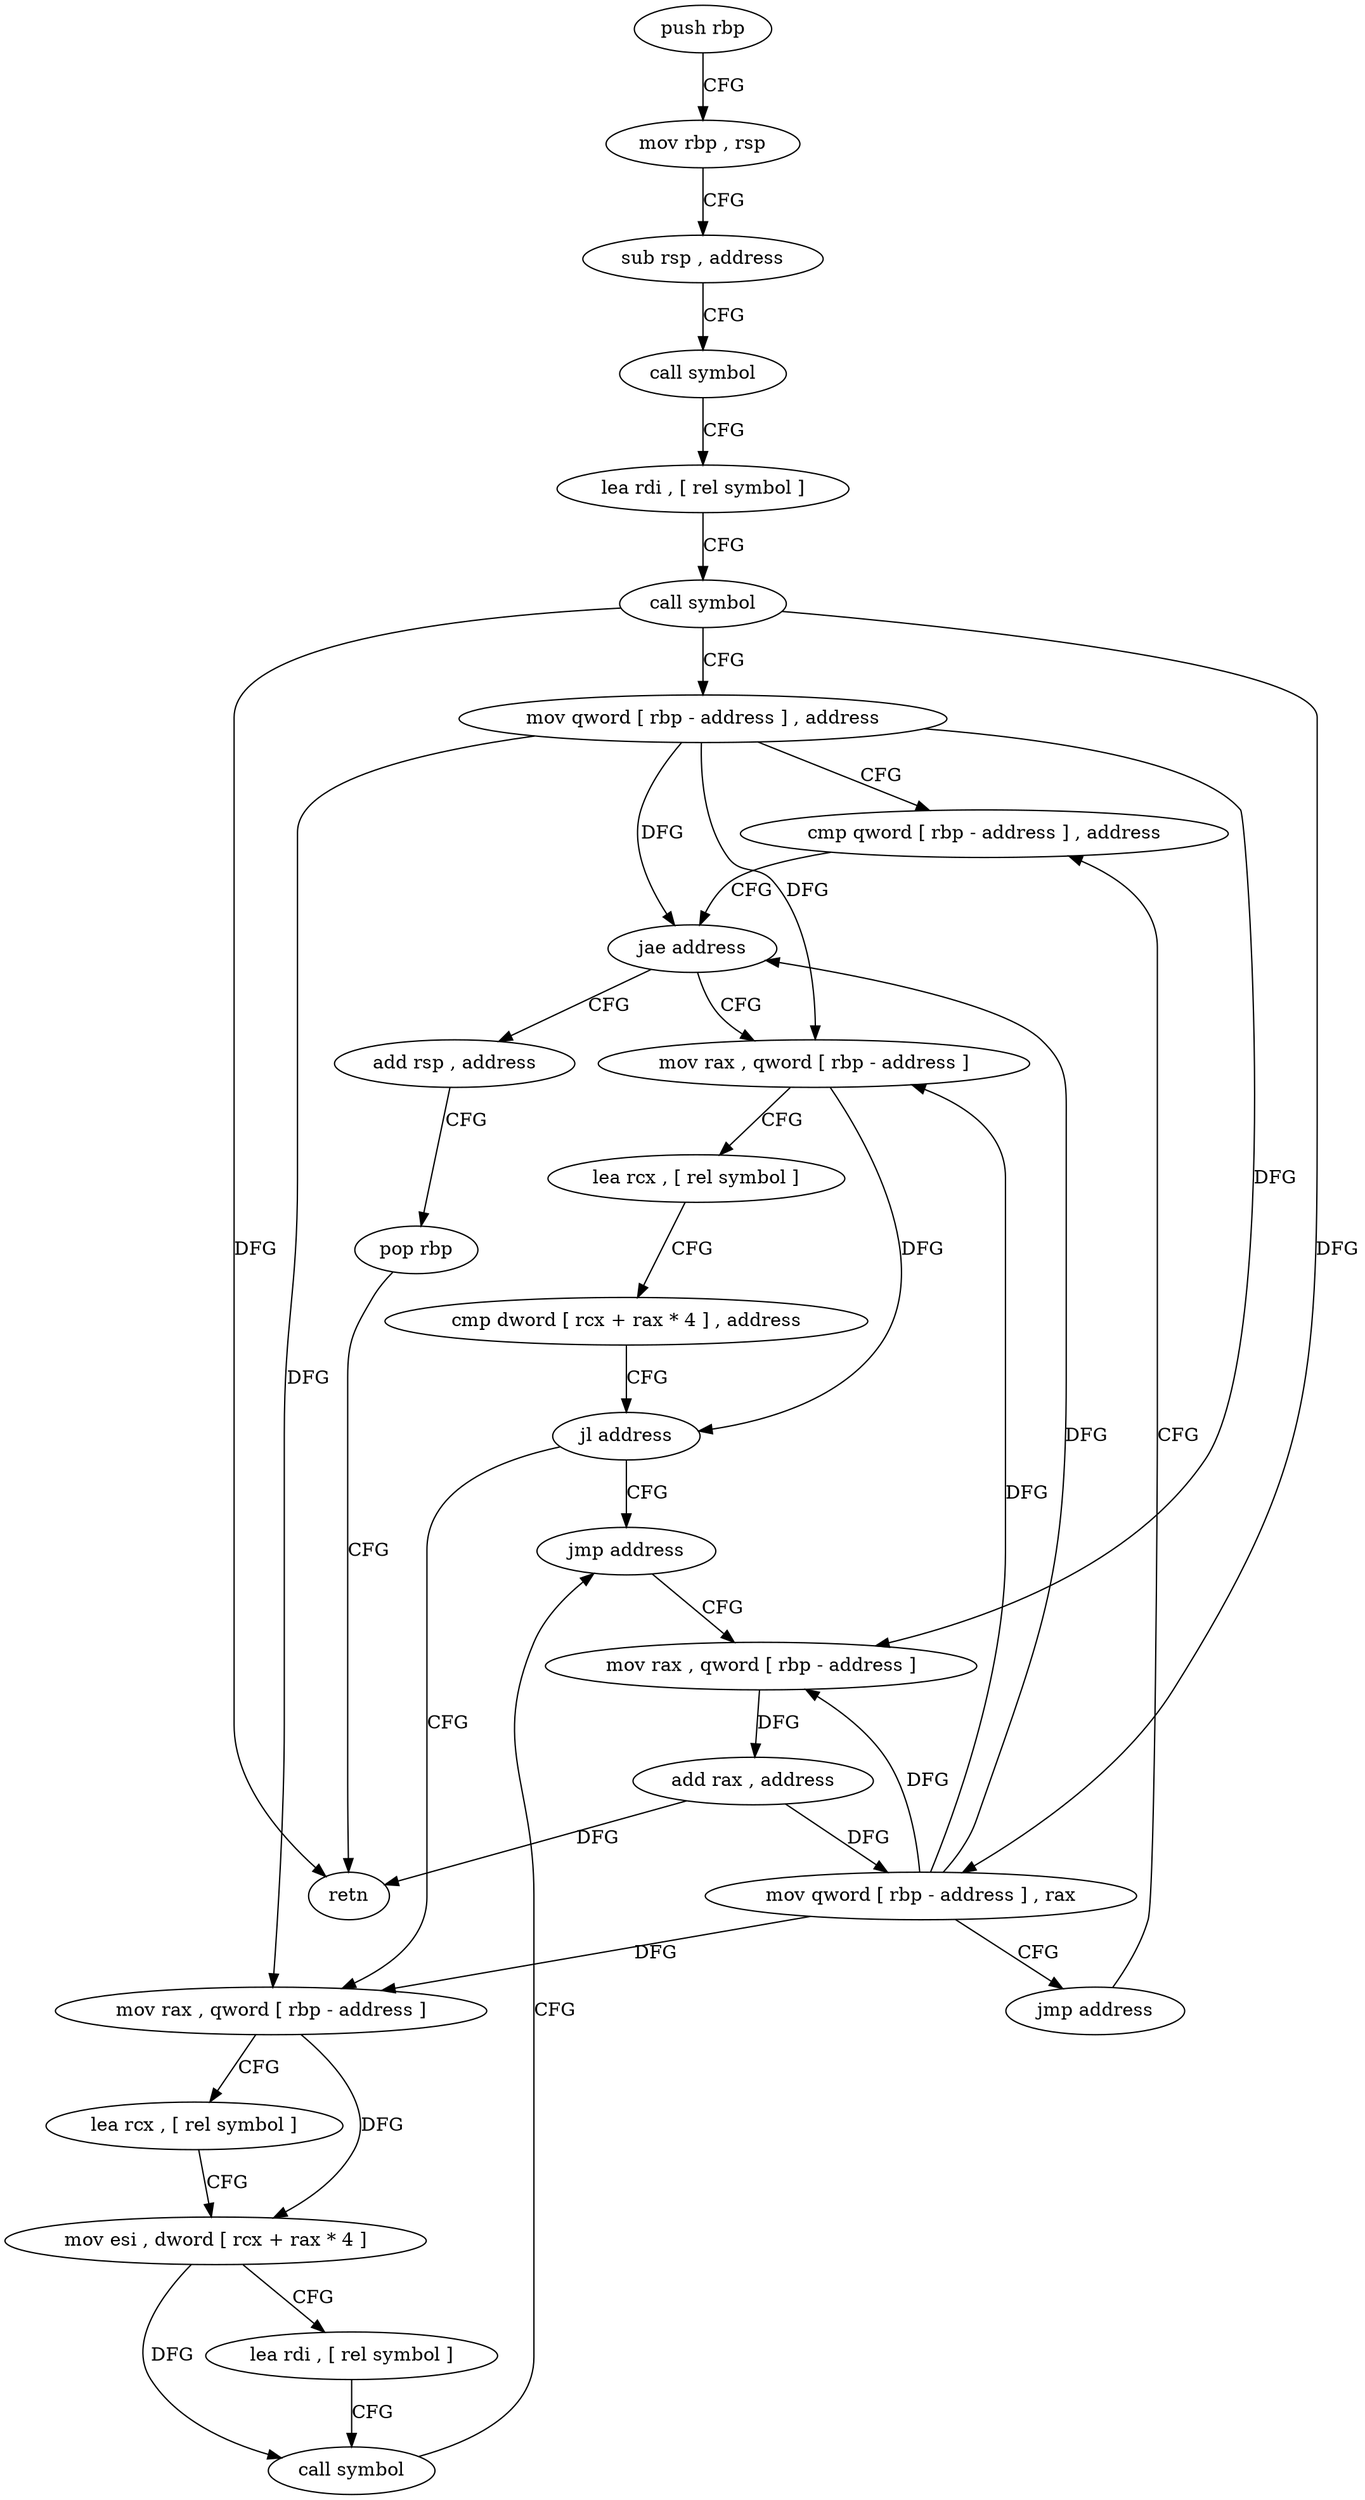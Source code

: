 digraph "func" {
"237232" [label = "push rbp" ]
"237233" [label = "mov rbp , rsp" ]
"237236" [label = "sub rsp , address" ]
"237240" [label = "call symbol" ]
"237245" [label = "lea rdi , [ rel symbol ]" ]
"237252" [label = "call symbol" ]
"237257" [label = "mov qword [ rbp - address ] , address" ]
"237265" [label = "cmp qword [ rbp - address ] , address" ]
"237347" [label = "add rsp , address" ]
"237351" [label = "pop rbp" ]
"237352" [label = "retn" ]
"237276" [label = "mov rax , qword [ rbp - address ]" ]
"237280" [label = "lea rcx , [ rel symbol ]" ]
"237287" [label = "cmp dword [ rcx + rax * 4 ] , address" ]
"237291" [label = "jl address" ]
"237323" [label = "jmp address" ]
"237297" [label = "mov rax , qword [ rbp - address ]" ]
"237328" [label = "mov rax , qword [ rbp - address ]" ]
"237301" [label = "lea rcx , [ rel symbol ]" ]
"237308" [label = "mov esi , dword [ rcx + rax * 4 ]" ]
"237311" [label = "lea rdi , [ rel symbol ]" ]
"237318" [label = "call symbol" ]
"237332" [label = "add rax , address" ]
"237338" [label = "mov qword [ rbp - address ] , rax" ]
"237342" [label = "jmp address" ]
"237270" [label = "jae address" ]
"237232" -> "237233" [ label = "CFG" ]
"237233" -> "237236" [ label = "CFG" ]
"237236" -> "237240" [ label = "CFG" ]
"237240" -> "237245" [ label = "CFG" ]
"237245" -> "237252" [ label = "CFG" ]
"237252" -> "237257" [ label = "CFG" ]
"237252" -> "237352" [ label = "DFG" ]
"237252" -> "237338" [ label = "DFG" ]
"237257" -> "237265" [ label = "CFG" ]
"237257" -> "237270" [ label = "DFG" ]
"237257" -> "237276" [ label = "DFG" ]
"237257" -> "237297" [ label = "DFG" ]
"237257" -> "237328" [ label = "DFG" ]
"237265" -> "237270" [ label = "CFG" ]
"237347" -> "237351" [ label = "CFG" ]
"237351" -> "237352" [ label = "CFG" ]
"237276" -> "237280" [ label = "CFG" ]
"237276" -> "237291" [ label = "DFG" ]
"237280" -> "237287" [ label = "CFG" ]
"237287" -> "237291" [ label = "CFG" ]
"237291" -> "237323" [ label = "CFG" ]
"237291" -> "237297" [ label = "CFG" ]
"237323" -> "237328" [ label = "CFG" ]
"237297" -> "237301" [ label = "CFG" ]
"237297" -> "237308" [ label = "DFG" ]
"237328" -> "237332" [ label = "DFG" ]
"237301" -> "237308" [ label = "CFG" ]
"237308" -> "237311" [ label = "CFG" ]
"237308" -> "237318" [ label = "DFG" ]
"237311" -> "237318" [ label = "CFG" ]
"237318" -> "237323" [ label = "CFG" ]
"237332" -> "237338" [ label = "DFG" ]
"237332" -> "237352" [ label = "DFG" ]
"237338" -> "237342" [ label = "CFG" ]
"237338" -> "237270" [ label = "DFG" ]
"237338" -> "237276" [ label = "DFG" ]
"237338" -> "237297" [ label = "DFG" ]
"237338" -> "237328" [ label = "DFG" ]
"237342" -> "237265" [ label = "CFG" ]
"237270" -> "237347" [ label = "CFG" ]
"237270" -> "237276" [ label = "CFG" ]
}
